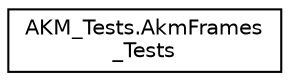 digraph "Graphical Class Hierarchy"
{
 // LATEX_PDF_SIZE
  edge [fontname="Helvetica",fontsize="10",labelfontname="Helvetica",labelfontsize="10"];
  node [fontname="Helvetica",fontsize="10",shape=record];
  rankdir="LR";
  Node0 [label="AKM_Tests.AkmFrames\l_Tests",height=0.2,width=0.4,color="black", fillcolor="white", style="filled",URL="$class_a_k_m___tests_1_1_akm_frames___tests.html",tooltip=" "];
}

